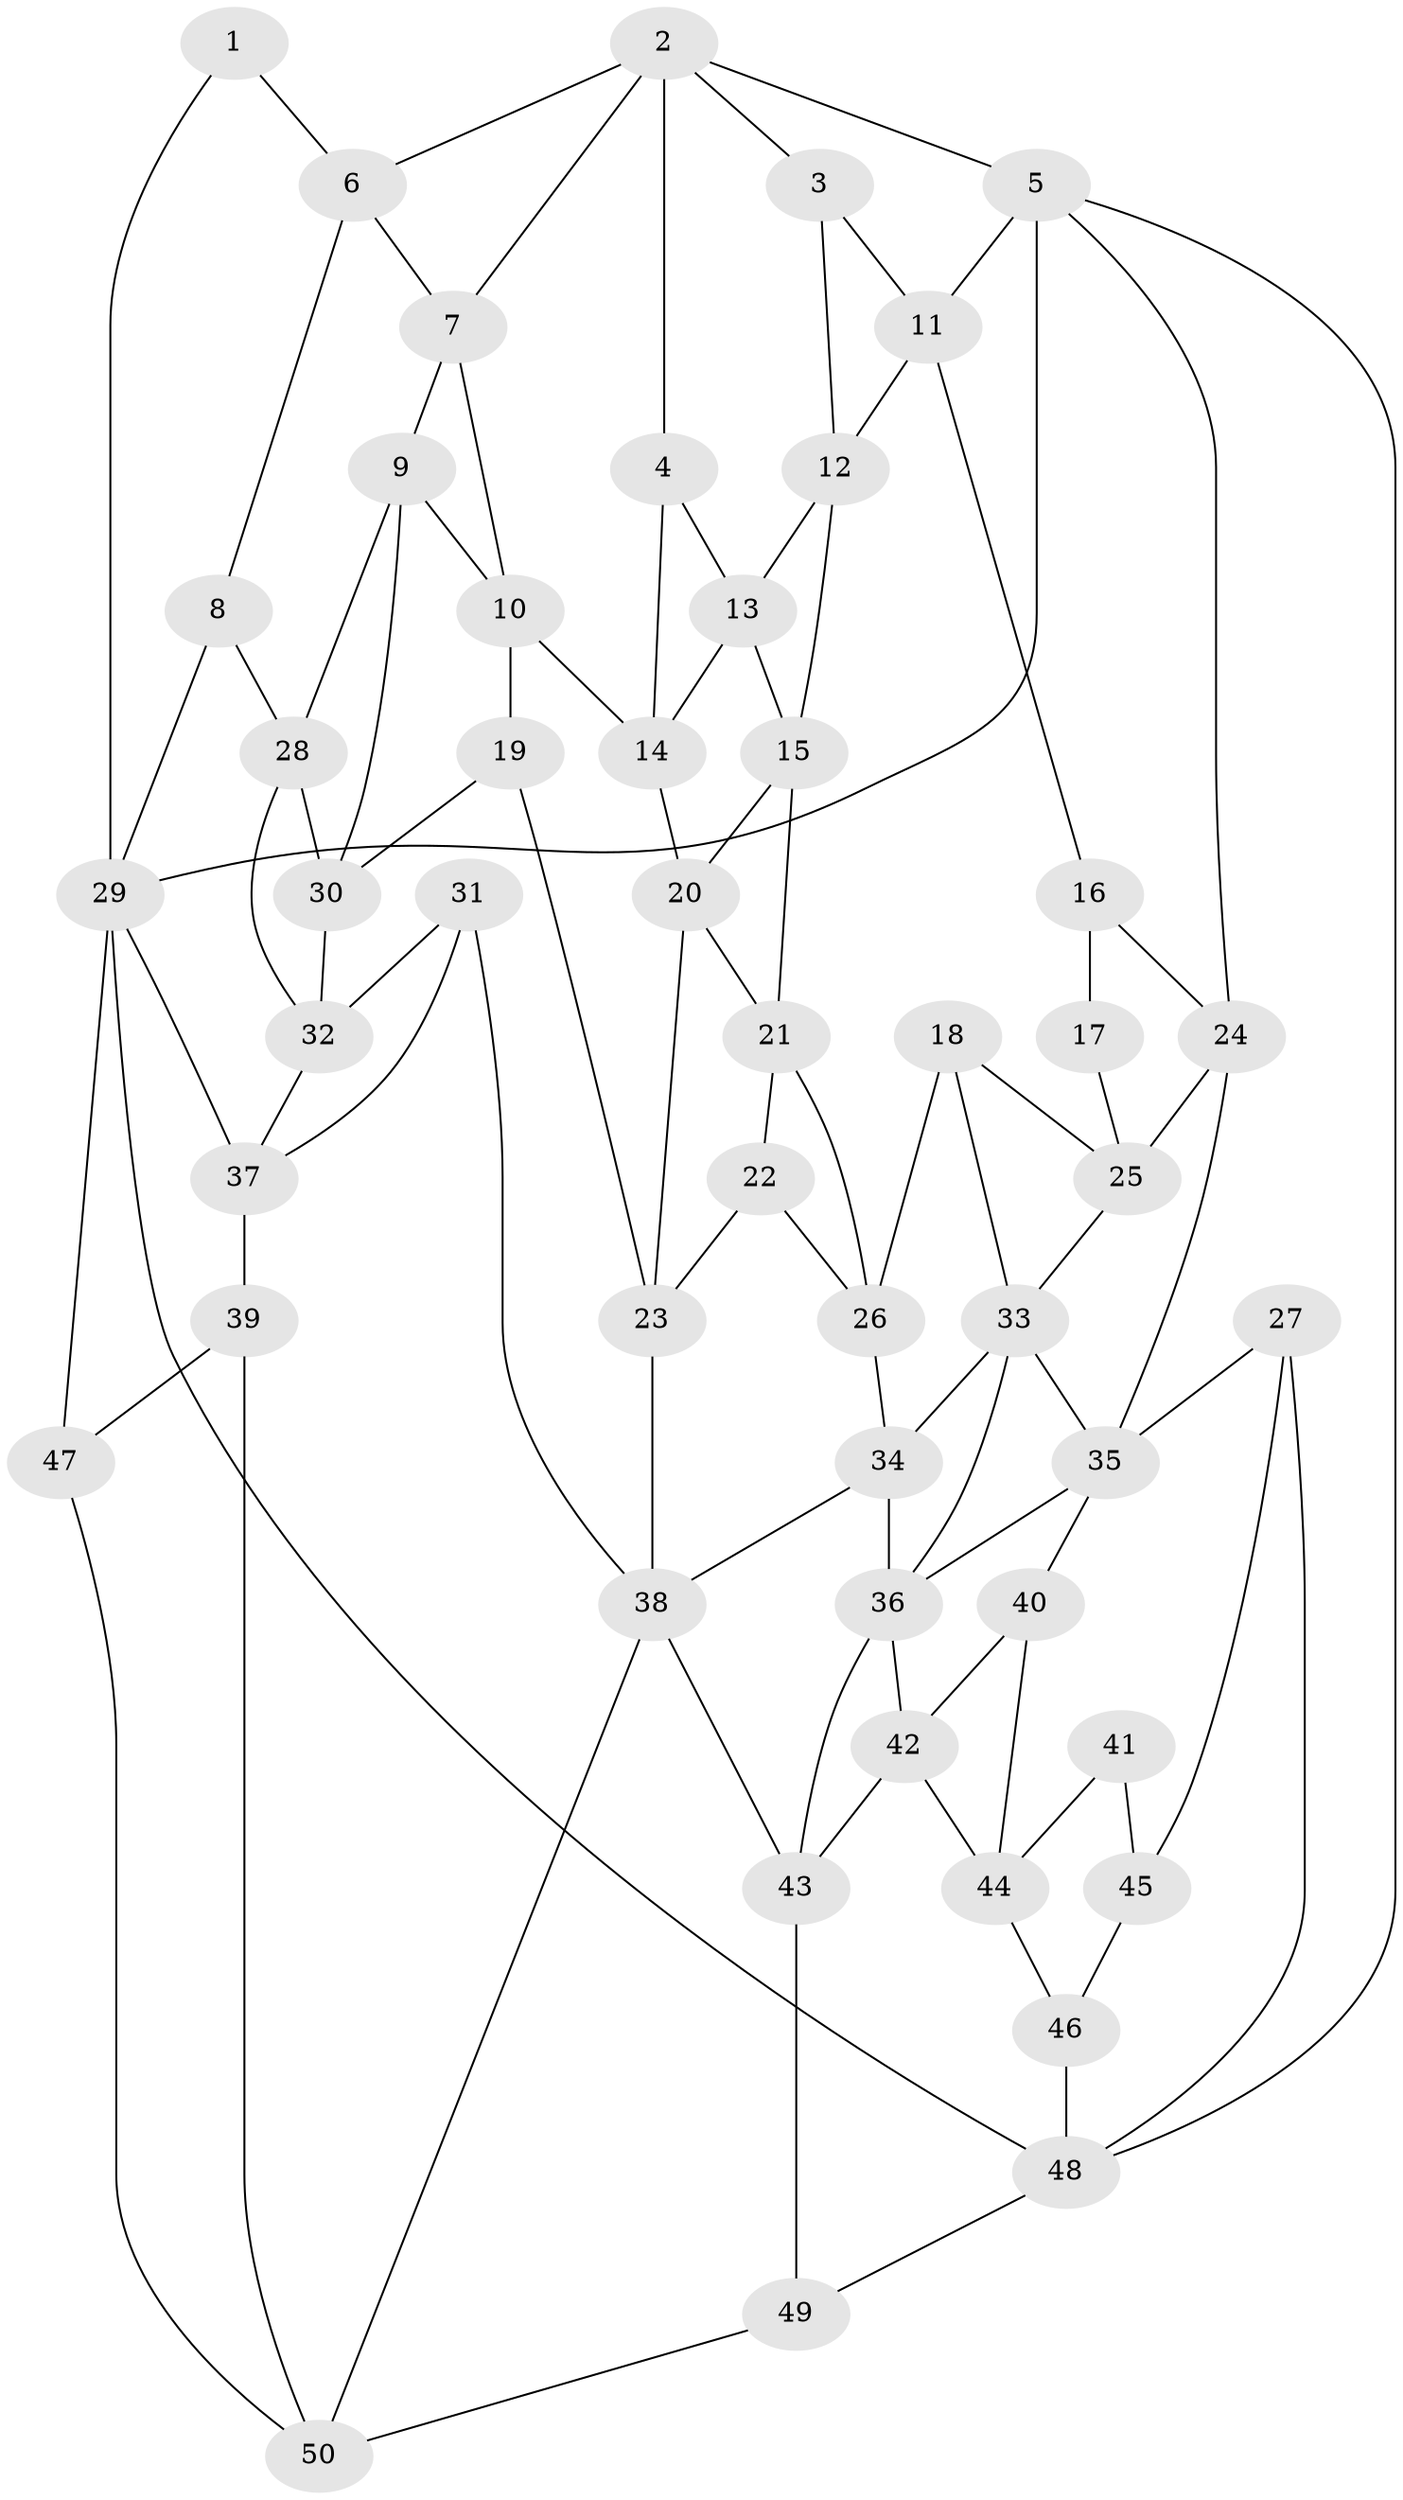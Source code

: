 // original degree distribution, {3: 0.03, 4: 0.27, 5: 0.43, 6: 0.27}
// Generated by graph-tools (version 1.1) at 2025/27/03/09/25 03:27:07]
// undirected, 50 vertices, 94 edges
graph export_dot {
graph [start="1"]
  node [color=gray90,style=filled];
  1;
  2;
  3;
  4;
  5;
  6;
  7;
  8;
  9;
  10;
  11;
  12;
  13;
  14;
  15;
  16;
  17;
  18;
  19;
  20;
  21;
  22;
  23;
  24;
  25;
  26;
  27;
  28;
  29;
  30;
  31;
  32;
  33;
  34;
  35;
  36;
  37;
  38;
  39;
  40;
  41;
  42;
  43;
  44;
  45;
  46;
  47;
  48;
  49;
  50;
  1 -- 6 [weight=1.0];
  1 -- 29 [weight=1.0];
  2 -- 3 [weight=1.0];
  2 -- 4 [weight=1.0];
  2 -- 5 [weight=1.0];
  2 -- 6 [weight=1.0];
  2 -- 7 [weight=1.0];
  3 -- 11 [weight=1.0];
  3 -- 12 [weight=1.0];
  4 -- 13 [weight=1.0];
  4 -- 14 [weight=1.0];
  5 -- 11 [weight=1.0];
  5 -- 24 [weight=1.0];
  5 -- 29 [weight=1.0];
  5 -- 48 [weight=1.0];
  6 -- 7 [weight=1.0];
  6 -- 8 [weight=1.0];
  7 -- 9 [weight=1.0];
  7 -- 10 [weight=1.0];
  8 -- 28 [weight=1.0];
  8 -- 29 [weight=1.0];
  9 -- 10 [weight=1.0];
  9 -- 28 [weight=1.0];
  9 -- 30 [weight=1.0];
  10 -- 14 [weight=1.0];
  10 -- 19 [weight=1.0];
  11 -- 12 [weight=1.0];
  11 -- 16 [weight=1.0];
  12 -- 13 [weight=1.0];
  12 -- 15 [weight=1.0];
  13 -- 14 [weight=1.0];
  13 -- 15 [weight=1.0];
  14 -- 20 [weight=1.0];
  15 -- 20 [weight=1.0];
  15 -- 21 [weight=1.0];
  16 -- 17 [weight=2.0];
  16 -- 24 [weight=1.0];
  17 -- 25 [weight=1.0];
  18 -- 25 [weight=1.0];
  18 -- 26 [weight=1.0];
  18 -- 33 [weight=1.0];
  19 -- 23 [weight=1.0];
  19 -- 30 [weight=1.0];
  20 -- 21 [weight=1.0];
  20 -- 23 [weight=1.0];
  21 -- 22 [weight=1.0];
  21 -- 26 [weight=1.0];
  22 -- 23 [weight=1.0];
  22 -- 26 [weight=1.0];
  23 -- 38 [weight=1.0];
  24 -- 25 [weight=1.0];
  24 -- 35 [weight=1.0];
  25 -- 33 [weight=1.0];
  26 -- 34 [weight=1.0];
  27 -- 35 [weight=1.0];
  27 -- 45 [weight=1.0];
  27 -- 48 [weight=1.0];
  28 -- 30 [weight=1.0];
  28 -- 32 [weight=1.0];
  29 -- 37 [weight=1.0];
  29 -- 47 [weight=1.0];
  29 -- 48 [weight=1.0];
  30 -- 32 [weight=1.0];
  31 -- 32 [weight=1.0];
  31 -- 37 [weight=1.0];
  31 -- 38 [weight=1.0];
  32 -- 37 [weight=1.0];
  33 -- 34 [weight=2.0];
  33 -- 35 [weight=1.0];
  33 -- 36 [weight=1.0];
  34 -- 36 [weight=2.0];
  34 -- 38 [weight=1.0];
  35 -- 36 [weight=1.0];
  35 -- 40 [weight=1.0];
  36 -- 42 [weight=1.0];
  36 -- 43 [weight=1.0];
  37 -- 39 [weight=2.0];
  38 -- 43 [weight=1.0];
  38 -- 50 [weight=1.0];
  39 -- 47 [weight=2.0];
  39 -- 50 [weight=1.0];
  40 -- 42 [weight=1.0];
  40 -- 44 [weight=1.0];
  41 -- 44 [weight=1.0];
  41 -- 45 [weight=2.0];
  42 -- 43 [weight=1.0];
  42 -- 44 [weight=1.0];
  43 -- 49 [weight=1.0];
  44 -- 46 [weight=1.0];
  45 -- 46 [weight=1.0];
  46 -- 48 [weight=1.0];
  47 -- 50 [weight=1.0];
  48 -- 49 [weight=1.0];
  49 -- 50 [weight=1.0];
}
